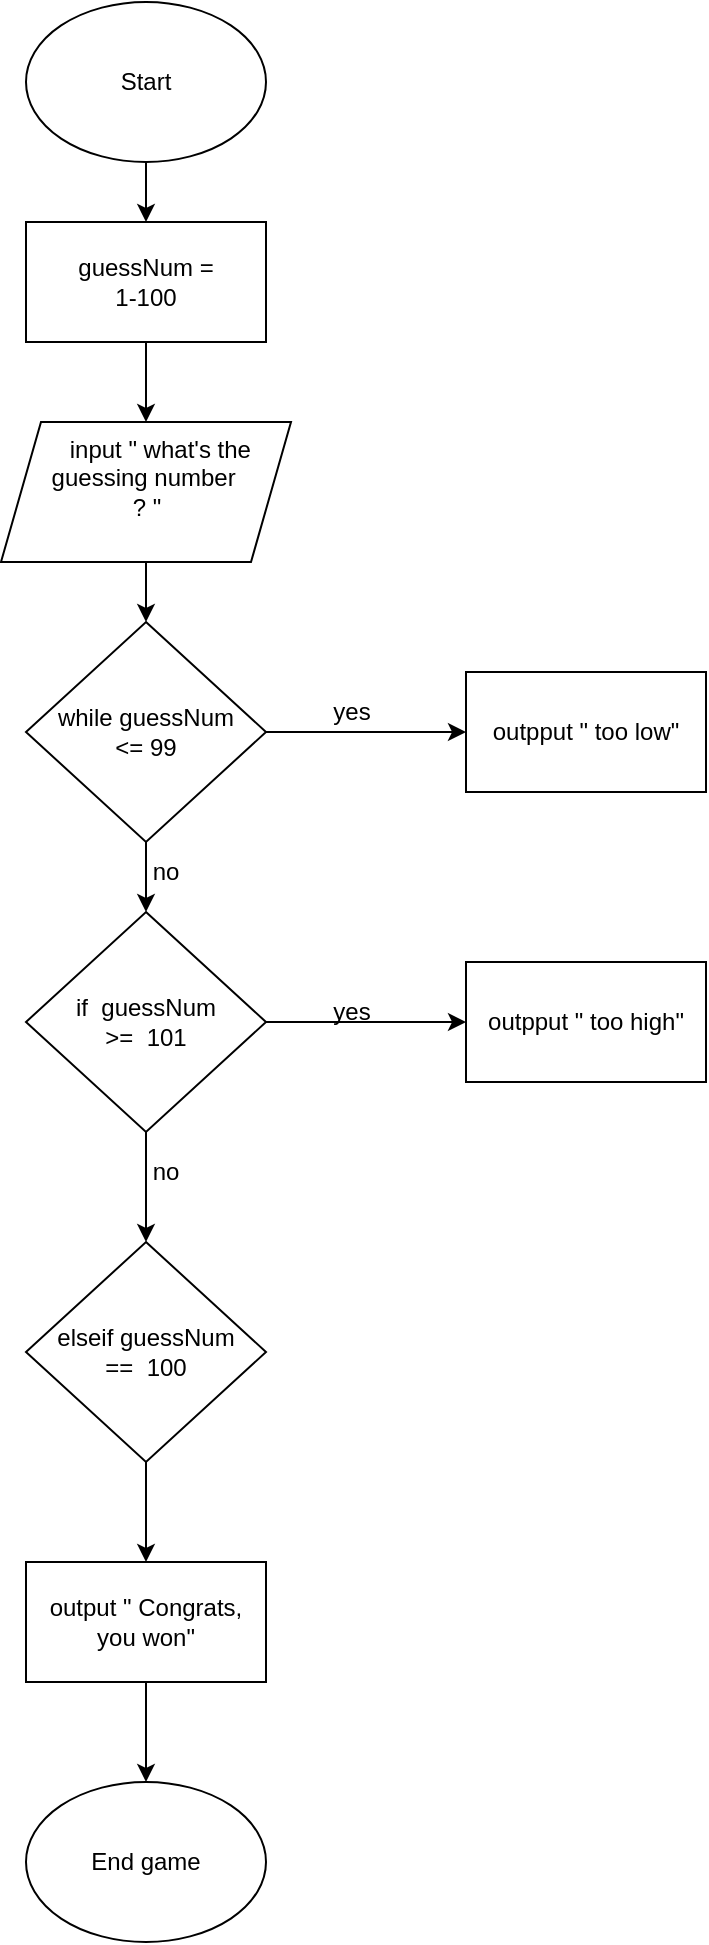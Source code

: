 <mxfile version="27.0.9">
  <diagram name="Page-1" id="_4fpjY0KGQ0pLLUdS8__">
    <mxGraphModel dx="772" dy="509" grid="1" gridSize="10" guides="1" tooltips="1" connect="1" arrows="1" fold="1" page="1" pageScale="1" pageWidth="850" pageHeight="1100" math="0" shadow="0">
      <root>
        <mxCell id="0" />
        <mxCell id="1" parent="0" />
        <mxCell id="tuGFXN6fFlnWu7UL4kQk-16" value="" style="edgeStyle=orthogonalEdgeStyle;rounded=0;orthogonalLoop=1;jettySize=auto;html=1;" parent="1" source="tuGFXN6fFlnWu7UL4kQk-1" target="tuGFXN6fFlnWu7UL4kQk-3" edge="1">
          <mxGeometry relative="1" as="geometry" />
        </mxCell>
        <mxCell id="tuGFXN6fFlnWu7UL4kQk-1" value="Start" style="ellipse;whiteSpace=wrap;html=1;strokeColor=default;" parent="1" vertex="1">
          <mxGeometry x="290" y="40" width="120" height="80" as="geometry" />
        </mxCell>
        <mxCell id="tuGFXN6fFlnWu7UL4kQk-2" value="End game" style="ellipse;whiteSpace=wrap;html=1;" parent="1" vertex="1">
          <mxGeometry x="290" y="930" width="120" height="80" as="geometry" />
        </mxCell>
        <mxCell id="tuGFXN6fFlnWu7UL4kQk-17" value="" style="edgeStyle=orthogonalEdgeStyle;rounded=0;orthogonalLoop=1;jettySize=auto;html=1;" parent="1" source="tuGFXN6fFlnWu7UL4kQk-3" target="tuGFXN6fFlnWu7UL4kQk-4" edge="1">
          <mxGeometry relative="1" as="geometry" />
        </mxCell>
        <mxCell id="tuGFXN6fFlnWu7UL4kQk-3" value="&amp;nbsp;guessNum =&amp;nbsp;&lt;div&gt;1-100&lt;/div&gt;" style="rounded=0;whiteSpace=wrap;html=1;" parent="1" vertex="1">
          <mxGeometry x="290" y="150" width="120" height="60" as="geometry" />
        </mxCell>
        <mxCell id="tuGFXN6fFlnWu7UL4kQk-18" value="" style="edgeStyle=orthogonalEdgeStyle;rounded=0;orthogonalLoop=1;jettySize=auto;html=1;" parent="1" source="tuGFXN6fFlnWu7UL4kQk-4" target="tuGFXN6fFlnWu7UL4kQk-7" edge="1">
          <mxGeometry relative="1" as="geometry" />
        </mxCell>
        <mxCell id="tuGFXN6fFlnWu7UL4kQk-4" value="&amp;nbsp; &amp;nbsp; input &quot; what&#39;s the guessing number&amp;nbsp;&lt;div&gt;? &quot;&lt;div&gt;&lt;br&gt;&lt;/div&gt;&lt;/div&gt;" style="shape=parallelogram;perimeter=parallelogramPerimeter;whiteSpace=wrap;html=1;fixedSize=1;" parent="1" vertex="1">
          <mxGeometry x="277.5" y="250" width="145" height="70" as="geometry" />
        </mxCell>
        <mxCell id="tuGFXN6fFlnWu7UL4kQk-19" value="" style="edgeStyle=orthogonalEdgeStyle;rounded=0;orthogonalLoop=1;jettySize=auto;html=1;" parent="1" source="tuGFXN6fFlnWu7UL4kQk-7" target="tuGFXN6fFlnWu7UL4kQk-12" edge="1">
          <mxGeometry relative="1" as="geometry" />
        </mxCell>
        <mxCell id="tuGFXN6fFlnWu7UL4kQk-21" value="" style="edgeStyle=orthogonalEdgeStyle;rounded=0;orthogonalLoop=1;jettySize=auto;html=1;" parent="1" source="tuGFXN6fFlnWu7UL4kQk-7" target="tuGFXN6fFlnWu7UL4kQk-8" edge="1">
          <mxGeometry relative="1" as="geometry" />
        </mxCell>
        <mxCell id="tuGFXN6fFlnWu7UL4kQk-7" value="while guessNum&lt;div&gt;&amp;lt;= 99&lt;/div&gt;" style="rhombus;whiteSpace=wrap;html=1;" parent="1" vertex="1">
          <mxGeometry x="290" y="350" width="120" height="110" as="geometry" />
        </mxCell>
        <mxCell id="tuGFXN6fFlnWu7UL4kQk-8" value="outpput &quot; too low&quot;" style="rounded=0;whiteSpace=wrap;html=1;" parent="1" vertex="1">
          <mxGeometry x="510" y="375" width="120" height="60" as="geometry" />
        </mxCell>
        <mxCell id="tuGFXN6fFlnWu7UL4kQk-20" value="" style="edgeStyle=orthogonalEdgeStyle;rounded=0;orthogonalLoop=1;jettySize=auto;html=1;" parent="1" source="tuGFXN6fFlnWu7UL4kQk-12" target="tuGFXN6fFlnWu7UL4kQk-14" edge="1">
          <mxGeometry relative="1" as="geometry" />
        </mxCell>
        <mxCell id="tuGFXN6fFlnWu7UL4kQk-22" value="" style="edgeStyle=orthogonalEdgeStyle;rounded=0;orthogonalLoop=1;jettySize=auto;html=1;" parent="1" source="tuGFXN6fFlnWu7UL4kQk-12" target="tuGFXN6fFlnWu7UL4kQk-13" edge="1">
          <mxGeometry relative="1" as="geometry" />
        </mxCell>
        <mxCell id="tuGFXN6fFlnWu7UL4kQk-12" value="if&amp;nbsp; guessNum&lt;div&gt;&amp;gt;=&amp;nbsp; 101&lt;/div&gt;" style="rhombus;whiteSpace=wrap;html=1;" parent="1" vertex="1">
          <mxGeometry x="290" y="495" width="120" height="110" as="geometry" />
        </mxCell>
        <mxCell id="tuGFXN6fFlnWu7UL4kQk-13" value="outpput &quot; too high&quot;" style="rounded=0;whiteSpace=wrap;html=1;" parent="1" vertex="1">
          <mxGeometry x="510" y="520" width="120" height="60" as="geometry" />
        </mxCell>
        <mxCell id="tuGFXN6fFlnWu7UL4kQk-23" value="" style="edgeStyle=orthogonalEdgeStyle;rounded=0;orthogonalLoop=1;jettySize=auto;html=1;" parent="1" source="tuGFXN6fFlnWu7UL4kQk-14" target="tuGFXN6fFlnWu7UL4kQk-15" edge="1">
          <mxGeometry relative="1" as="geometry" />
        </mxCell>
        <mxCell id="tuGFXN6fFlnWu7UL4kQk-14" value="elseif guessNum&lt;div&gt;==&amp;nbsp; 100&lt;/div&gt;" style="rhombus;whiteSpace=wrap;html=1;" parent="1" vertex="1">
          <mxGeometry x="290" y="660" width="120" height="110" as="geometry" />
        </mxCell>
        <mxCell id="tuGFXN6fFlnWu7UL4kQk-30" value="" style="edgeStyle=orthogonalEdgeStyle;rounded=0;orthogonalLoop=1;jettySize=auto;html=1;" parent="1" source="tuGFXN6fFlnWu7UL4kQk-15" target="tuGFXN6fFlnWu7UL4kQk-2" edge="1">
          <mxGeometry relative="1" as="geometry" />
        </mxCell>
        <mxCell id="tuGFXN6fFlnWu7UL4kQk-15" value="output &quot; Congrats, you won&quot;" style="rounded=0;whiteSpace=wrap;html=1;" parent="1" vertex="1">
          <mxGeometry x="290" y="820" width="120" height="60" as="geometry" />
        </mxCell>
        <mxCell id="tuGFXN6fFlnWu7UL4kQk-25" value="yes" style="text;html=1;align=center;verticalAlign=middle;whiteSpace=wrap;rounded=0;" parent="1" vertex="1">
          <mxGeometry x="422.5" y="530" width="60" height="30" as="geometry" />
        </mxCell>
        <mxCell id="tuGFXN6fFlnWu7UL4kQk-26" value="yes" style="text;html=1;align=center;verticalAlign=middle;whiteSpace=wrap;rounded=0;" parent="1" vertex="1">
          <mxGeometry x="422.5" y="380" width="60" height="30" as="geometry" />
        </mxCell>
        <mxCell id="__NpHVKVkqqxk9ZvTdgp-1" value="no" style="text;html=1;align=center;verticalAlign=middle;whiteSpace=wrap;rounded=0;" vertex="1" parent="1">
          <mxGeometry x="330" y="460" width="60" height="30" as="geometry" />
        </mxCell>
        <mxCell id="__NpHVKVkqqxk9ZvTdgp-2" value="no" style="text;html=1;align=center;verticalAlign=middle;whiteSpace=wrap;rounded=0;" vertex="1" parent="1">
          <mxGeometry x="330" y="610" width="60" height="30" as="geometry" />
        </mxCell>
      </root>
    </mxGraphModel>
  </diagram>
</mxfile>
